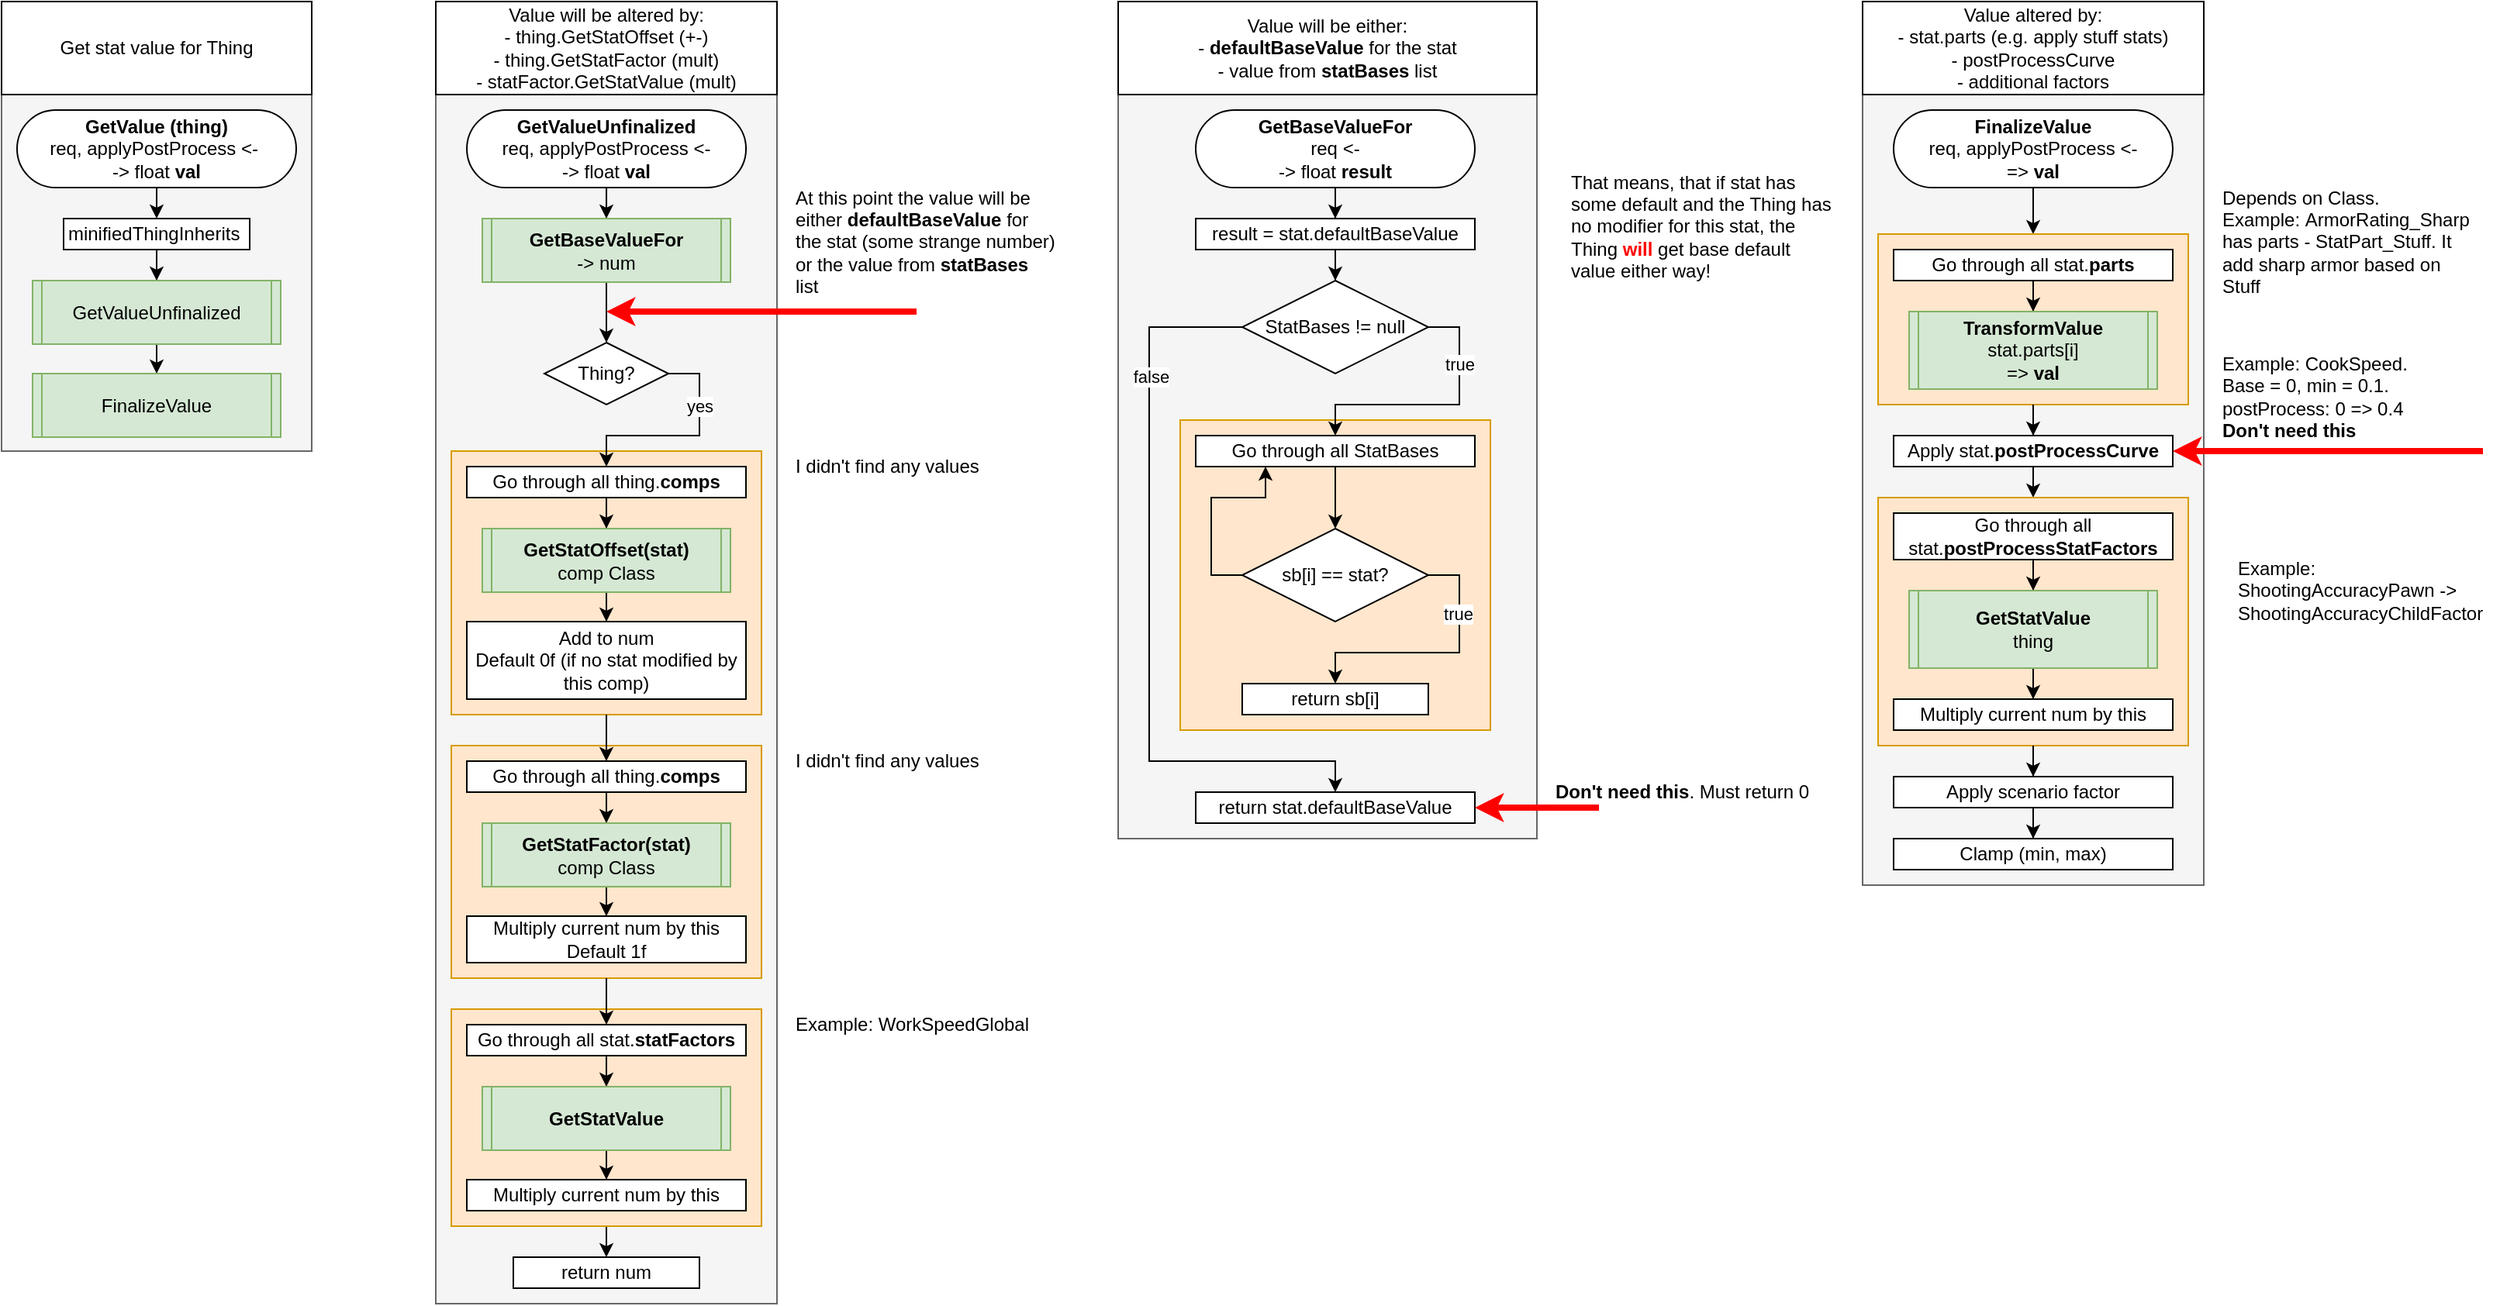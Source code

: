 <mxfile version="28.1.2">
  <diagram name="Page-1" id="2jWJvtUtnzUn5tf0swGt">
    <mxGraphModel dx="2328" dy="904" grid="1" gridSize="10" guides="0" tooltips="1" connect="1" arrows="0" fold="1" page="1" pageScale="1" pageWidth="827" pageHeight="1169" math="0" shadow="0">
      <root>
        <mxCell id="0" />
        <mxCell id="1" parent="0" />
        <mxCell id="P116rEr8mylLWTT-C10X-3" value="At this point the value will be either&amp;nbsp;&lt;span style=&quot;text-align: center;&quot;&gt;&lt;b&gt;defaultBaseValue&amp;nbsp;&lt;/b&gt;&lt;/span&gt;for the stat (some strange number) or the value from &lt;b&gt;statBases &lt;/b&gt;list" style="text;html=1;align=left;verticalAlign=middle;whiteSpace=wrap;rounded=0;" parent="1" vertex="1">
          <mxGeometry x="-250" y="200" width="170" height="69.5" as="geometry" />
        </mxCell>
        <mxCell id="P116rEr8mylLWTT-C10X-13" value="Example:&amp;nbsp;WorkSpeedGlobal" style="text;html=1;align=left;verticalAlign=middle;whiteSpace=wrap;rounded=0;" parent="1" vertex="1">
          <mxGeometry x="-250" y="730" width="170" height="20" as="geometry" />
        </mxCell>
        <mxCell id="P116rEr8mylLWTT-C10X-14" style="edgeStyle=orthogonalEdgeStyle;rounded=0;orthogonalLoop=1;jettySize=auto;html=1;exitX=0.5;exitY=1;exitDx=0;exitDy=0;" parent="1" source="P116rEr8mylLWTT-C10X-13" target="P116rEr8mylLWTT-C10X-13" edge="1">
          <mxGeometry relative="1" as="geometry" />
        </mxCell>
        <mxCell id="P116rEr8mylLWTT-C10X-20" value="I didn&#39;t find any values" style="text;html=1;align=left;verticalAlign=middle;whiteSpace=wrap;rounded=0;" parent="1" vertex="1">
          <mxGeometry x="-250" y="370" width="170" height="20" as="geometry" />
        </mxCell>
        <mxCell id="P116rEr8mylLWTT-C10X-21" value="I didn&#39;t find any values" style="text;html=1;align=left;verticalAlign=middle;whiteSpace=wrap;rounded=0;" parent="1" vertex="1">
          <mxGeometry x="-250" y="560" width="170" height="20" as="geometry" />
        </mxCell>
        <mxCell id="P116rEr8mylLWTT-C10X-25" value="" style="group" parent="1" vertex="1" connectable="0">
          <mxGeometry x="-480" y="80" width="220" height="840" as="geometry" />
        </mxCell>
        <mxCell id="P116rEr8mylLWTT-C10X-15" value="" style="rounded=0;whiteSpace=wrap;html=1;fillColor=#f5f5f5;strokeColor=#666666;fontColor=#333333;" parent="P116rEr8mylLWTT-C10X-25" vertex="1">
          <mxGeometry y="60" width="220" height="780" as="geometry" />
        </mxCell>
        <mxCell id="QFDwEbyCObpRnCEJfkmm-33" style="edgeStyle=orthogonalEdgeStyle;rounded=0;orthogonalLoop=1;jettySize=auto;html=1;exitX=0.5;exitY=0.5;exitDx=0;exitDy=25;exitPerimeter=0;" parent="P116rEr8mylLWTT-C10X-25" source="QFDwEbyCObpRnCEJfkmm-5" target="QFDwEbyCObpRnCEJfkmm-32" edge="1">
          <mxGeometry relative="1" as="geometry" />
        </mxCell>
        <mxCell id="QFDwEbyCObpRnCEJfkmm-5" value="&lt;b&gt;GetValueUnfinalized&lt;/b&gt;&lt;b&gt;&lt;br&gt;&lt;/b&gt;&lt;div&gt;&lt;div style=&quot;&quot;&gt;&lt;span style=&quot;background-color: transparent; color: light-dark(rgb(0, 0, 0), rgb(255, 255, 255));&quot;&gt;req,&amp;nbsp;&lt;/span&gt;&lt;span style=&quot;background-color: transparent; color: light-dark(rgb(0, 0, 0), rgb(255, 255, 255));&quot;&gt;applyPostProcess&amp;nbsp;&lt;/span&gt;&lt;span style=&quot;background-color: transparent; color: light-dark(rgb(0, 0, 0), rgb(255, 255, 255));&quot;&gt;&amp;lt;-&lt;/span&gt;&lt;/div&gt;&lt;div style=&quot;&quot;&gt;&lt;span style=&quot;background-color: transparent; color: light-dark(rgb(0, 0, 0), rgb(255, 255, 255));&quot;&gt;-&amp;gt;&amp;nbsp;&lt;/span&gt;&lt;span style=&quot;background-color: transparent; color: light-dark(rgb(0, 0, 0), rgb(255, 255, 255));&quot;&gt;float&lt;/span&gt;&lt;span style=&quot;background-color: transparent; color: light-dark(rgb(0, 0, 0), rgb(255, 255, 255));&quot;&gt;&amp;nbsp;&lt;/span&gt;&lt;b style=&quot;background-color: transparent; color: light-dark(rgb(0, 0, 0), rgb(255, 255, 255));&quot;&gt;val&lt;/b&gt;&lt;/div&gt;&lt;/div&gt;" style="html=1;dashed=0;whiteSpace=wrap;shape=mxgraph.dfd.start;align=center;" parent="P116rEr8mylLWTT-C10X-25" vertex="1">
          <mxGeometry x="20.03" y="70" width="180" height="50" as="geometry" />
        </mxCell>
        <mxCell id="QFDwEbyCObpRnCEJfkmm-57" style="edgeStyle=orthogonalEdgeStyle;rounded=0;orthogonalLoop=1;jettySize=auto;html=1;exitX=0.5;exitY=1;exitDx=0;exitDy=0;" parent="P116rEr8mylLWTT-C10X-25" source="QFDwEbyCObpRnCEJfkmm-32" target="QFDwEbyCObpRnCEJfkmm-56" edge="1">
          <mxGeometry relative="1" as="geometry" />
        </mxCell>
        <mxCell id="QFDwEbyCObpRnCEJfkmm-32" value="&lt;b&gt;GetBaseValueFor&lt;/b&gt;&lt;div&gt;-&amp;gt; num&lt;/div&gt;" style="shape=process;whiteSpace=wrap;html=1;backgroundOutline=1;fillColor=#d5e8d4;strokeColor=#82b366;size=0.038;" parent="P116rEr8mylLWTT-C10X-25" vertex="1">
          <mxGeometry x="30" y="140" width="160" height="41" as="geometry" />
        </mxCell>
        <mxCell id="QFDwEbyCObpRnCEJfkmm-56" value="Thing?" style="rhombus;whiteSpace=wrap;html=1;" parent="P116rEr8mylLWTT-C10X-25" vertex="1">
          <mxGeometry x="70.03" y="220" width="80" height="40" as="geometry" />
        </mxCell>
        <mxCell id="QFDwEbyCObpRnCEJfkmm-64" value="" style="group" parent="P116rEr8mylLWTT-C10X-25" vertex="1" connectable="0">
          <mxGeometry x="10" y="290" width="200" height="170" as="geometry" />
        </mxCell>
        <mxCell id="QFDwEbyCObpRnCEJfkmm-62" value="" style="rounded=0;whiteSpace=wrap;html=1;fillColor=#ffe6cc;strokeColor=#d79b00;" parent="QFDwEbyCObpRnCEJfkmm-64" vertex="1">
          <mxGeometry width="200" height="170" as="geometry" />
        </mxCell>
        <mxCell id="QFDwEbyCObpRnCEJfkmm-60" style="edgeStyle=orthogonalEdgeStyle;rounded=0;orthogonalLoop=1;jettySize=auto;html=1;exitX=0.5;exitY=1;exitDx=0;exitDy=0;" parent="QFDwEbyCObpRnCEJfkmm-64" source="QFDwEbyCObpRnCEJfkmm-58" target="QFDwEbyCObpRnCEJfkmm-59" edge="1">
          <mxGeometry relative="1" as="geometry" />
        </mxCell>
        <mxCell id="QFDwEbyCObpRnCEJfkmm-58" value="Go through all thing.&lt;b&gt;comps&lt;/b&gt;" style="rounded=0;whiteSpace=wrap;html=1;" parent="QFDwEbyCObpRnCEJfkmm-64" vertex="1">
          <mxGeometry x="10" y="10" width="180" height="20" as="geometry" />
        </mxCell>
        <mxCell id="QFDwEbyCObpRnCEJfkmm-63" style="edgeStyle=orthogonalEdgeStyle;rounded=0;orthogonalLoop=1;jettySize=auto;html=1;exitX=0.5;exitY=1;exitDx=0;exitDy=0;" parent="QFDwEbyCObpRnCEJfkmm-64" source="QFDwEbyCObpRnCEJfkmm-59" target="QFDwEbyCObpRnCEJfkmm-61" edge="1">
          <mxGeometry relative="1" as="geometry" />
        </mxCell>
        <mxCell id="QFDwEbyCObpRnCEJfkmm-59" value="&lt;b&gt;GetStatOffset(stat)&lt;/b&gt;&lt;br&gt;&lt;div&gt;comp Class&lt;/div&gt;" style="shape=process;whiteSpace=wrap;html=1;backgroundOutline=1;fillColor=#d5e8d4;strokeColor=#82b366;size=0.038;" parent="QFDwEbyCObpRnCEJfkmm-64" vertex="1">
          <mxGeometry x="20" y="50" width="160" height="41" as="geometry" />
        </mxCell>
        <mxCell id="QFDwEbyCObpRnCEJfkmm-61" value="Add to num&lt;div&gt;Default 0f (if no stat modified by this comp)&lt;/div&gt;" style="rounded=0;whiteSpace=wrap;html=1;" parent="QFDwEbyCObpRnCEJfkmm-64" vertex="1">
          <mxGeometry x="10" y="110" width="180" height="50" as="geometry" />
        </mxCell>
        <mxCell id="QFDwEbyCObpRnCEJfkmm-72" value="" style="group" parent="P116rEr8mylLWTT-C10X-25" vertex="1" connectable="0">
          <mxGeometry x="10" y="480" width="200" height="150" as="geometry" />
        </mxCell>
        <mxCell id="QFDwEbyCObpRnCEJfkmm-66" value="" style="rounded=0;whiteSpace=wrap;html=1;fillColor=#ffe6cc;strokeColor=#d79b00;" parent="QFDwEbyCObpRnCEJfkmm-72" vertex="1">
          <mxGeometry width="200" height="150" as="geometry" />
        </mxCell>
        <mxCell id="QFDwEbyCObpRnCEJfkmm-67" style="edgeStyle=orthogonalEdgeStyle;rounded=0;orthogonalLoop=1;jettySize=auto;html=1;exitX=0.5;exitY=1;exitDx=0;exitDy=0;" parent="QFDwEbyCObpRnCEJfkmm-72" source="QFDwEbyCObpRnCEJfkmm-68" target="QFDwEbyCObpRnCEJfkmm-70" edge="1">
          <mxGeometry relative="1" as="geometry" />
        </mxCell>
        <mxCell id="QFDwEbyCObpRnCEJfkmm-68" value="Go through all thing.&lt;b&gt;comps&lt;/b&gt;" style="rounded=0;whiteSpace=wrap;html=1;" parent="QFDwEbyCObpRnCEJfkmm-72" vertex="1">
          <mxGeometry x="10" y="10" width="180" height="20" as="geometry" />
        </mxCell>
        <mxCell id="QFDwEbyCObpRnCEJfkmm-69" style="edgeStyle=orthogonalEdgeStyle;rounded=0;orthogonalLoop=1;jettySize=auto;html=1;exitX=0.5;exitY=1;exitDx=0;exitDy=0;" parent="QFDwEbyCObpRnCEJfkmm-72" source="QFDwEbyCObpRnCEJfkmm-70" target="QFDwEbyCObpRnCEJfkmm-71" edge="1">
          <mxGeometry relative="1" as="geometry" />
        </mxCell>
        <mxCell id="QFDwEbyCObpRnCEJfkmm-70" value="&lt;b&gt;GetStatFactor(stat)&lt;/b&gt;&lt;br&gt;&lt;div&gt;comp Class&lt;/div&gt;" style="shape=process;whiteSpace=wrap;html=1;backgroundOutline=1;fillColor=#d5e8d4;strokeColor=#82b366;size=0.038;" parent="QFDwEbyCObpRnCEJfkmm-72" vertex="1">
          <mxGeometry x="20" y="50" width="160" height="41" as="geometry" />
        </mxCell>
        <mxCell id="QFDwEbyCObpRnCEJfkmm-71" value="Multiply current num by this&lt;div&gt;Default 1f&lt;/div&gt;" style="rounded=0;whiteSpace=wrap;html=1;" parent="QFDwEbyCObpRnCEJfkmm-72" vertex="1">
          <mxGeometry x="10" y="110" width="180" height="30" as="geometry" />
        </mxCell>
        <mxCell id="QFDwEbyCObpRnCEJfkmm-73" style="edgeStyle=orthogonalEdgeStyle;rounded=0;orthogonalLoop=1;jettySize=auto;html=1;exitX=0.5;exitY=1;exitDx=0;exitDy=0;" parent="P116rEr8mylLWTT-C10X-25" source="QFDwEbyCObpRnCEJfkmm-62" target="QFDwEbyCObpRnCEJfkmm-68" edge="1">
          <mxGeometry relative="1" as="geometry" />
        </mxCell>
        <mxCell id="QFDwEbyCObpRnCEJfkmm-75" style="edgeStyle=orthogonalEdgeStyle;rounded=0;orthogonalLoop=1;jettySize=auto;html=1;exitX=1;exitY=0.5;exitDx=0;exitDy=0;entryX=0.5;entryY=0;entryDx=0;entryDy=0;" parent="P116rEr8mylLWTT-C10X-25" source="QFDwEbyCObpRnCEJfkmm-56" target="QFDwEbyCObpRnCEJfkmm-58" edge="1">
          <mxGeometry relative="1" as="geometry" />
        </mxCell>
        <mxCell id="QFDwEbyCObpRnCEJfkmm-76" value="yes" style="edgeLabel;html=1;align=center;verticalAlign=middle;resizable=0;points=[];" parent="QFDwEbyCObpRnCEJfkmm-75" vertex="1" connectable="0">
          <mxGeometry x="-0.419" relative="1" as="geometry">
            <mxPoint as="offset" />
          </mxGeometry>
        </mxCell>
        <mxCell id="P116rEr8mylLWTT-C10X-19" value="&lt;div style=&quot;&quot;&gt;&lt;span style=&quot;background-color: transparent; color: light-dark(rgb(0, 0, 0), rgb(255, 255, 255));&quot;&gt;Value will be altered by:&lt;/span&gt;&lt;/div&gt;&lt;div style=&quot;&quot;&gt;&lt;span style=&quot;background-color: transparent; color: light-dark(rgb(0, 0, 0), rgb(255, 255, 255));&quot;&gt;- thing.GetStatOffset (+-)&lt;/span&gt;&lt;/div&gt;&lt;div style=&quot;&quot;&gt;&lt;span style=&quot;background-color: transparent; color: light-dark(rgb(0, 0, 0), rgb(255, 255, 255));&quot;&gt;- thing.GetStatFactor (mult)&lt;/span&gt;&lt;/div&gt;&lt;div style=&quot;&quot;&gt;&lt;span style=&quot;background-color: transparent; color: light-dark(rgb(0, 0, 0), rgb(255, 255, 255));&quot;&gt;- statFactor.GetStatValue (mult)&lt;/span&gt;&lt;/div&gt;" style="rounded=0;whiteSpace=wrap;html=1;align=center;" parent="P116rEr8mylLWTT-C10X-25" vertex="1">
          <mxGeometry width="220" height="60" as="geometry" />
        </mxCell>
        <mxCell id="P116rEr8mylLWTT-C10X-22" value="return num" style="rounded=0;whiteSpace=wrap;html=1;" parent="P116rEr8mylLWTT-C10X-25" vertex="1">
          <mxGeometry x="50" y="810" width="120" height="20" as="geometry" />
        </mxCell>
        <mxCell id="P116rEr8mylLWTT-C10X-23" style="edgeStyle=orthogonalEdgeStyle;rounded=0;orthogonalLoop=1;jettySize=auto;html=1;exitX=0.5;exitY=1;exitDx=0;exitDy=0;" parent="P116rEr8mylLWTT-C10X-25" source="P116rEr8mylLWTT-C10X-10" target="P116rEr8mylLWTT-C10X-22" edge="1">
          <mxGeometry relative="1" as="geometry" />
        </mxCell>
        <mxCell id="P116rEr8mylLWTT-C10X-24" value="" style="group" parent="P116rEr8mylLWTT-C10X-25" vertex="1" connectable="0">
          <mxGeometry x="10" y="650" width="200" height="140" as="geometry" />
        </mxCell>
        <mxCell id="P116rEr8mylLWTT-C10X-5" value="" style="rounded=0;whiteSpace=wrap;html=1;fillColor=#ffe6cc;strokeColor=#d79b00;" parent="P116rEr8mylLWTT-C10X-24" vertex="1">
          <mxGeometry width="200" height="140" as="geometry" />
        </mxCell>
        <mxCell id="P116rEr8mylLWTT-C10X-6" style="edgeStyle=orthogonalEdgeStyle;rounded=0;orthogonalLoop=1;jettySize=auto;html=1;exitX=0.5;exitY=1;exitDx=0;exitDy=0;" parent="P116rEr8mylLWTT-C10X-24" source="P116rEr8mylLWTT-C10X-7" target="P116rEr8mylLWTT-C10X-9" edge="1">
          <mxGeometry relative="1" as="geometry" />
        </mxCell>
        <mxCell id="P116rEr8mylLWTT-C10X-7" value="Go through all stat.&lt;b&gt;statFactors&lt;/b&gt;" style="rounded=0;whiteSpace=wrap;html=1;" parent="P116rEr8mylLWTT-C10X-24" vertex="1">
          <mxGeometry x="10" y="10" width="180" height="20" as="geometry" />
        </mxCell>
        <mxCell id="P116rEr8mylLWTT-C10X-8" style="edgeStyle=orthogonalEdgeStyle;rounded=0;orthogonalLoop=1;jettySize=auto;html=1;exitX=0.5;exitY=1;exitDx=0;exitDy=0;" parent="P116rEr8mylLWTT-C10X-24" source="P116rEr8mylLWTT-C10X-9" target="P116rEr8mylLWTT-C10X-10" edge="1">
          <mxGeometry relative="1" as="geometry" />
        </mxCell>
        <mxCell id="P116rEr8mylLWTT-C10X-9" value="&lt;div&gt;&lt;b&gt;GetStatValue&lt;/b&gt;&lt;/div&gt;" style="shape=process;whiteSpace=wrap;html=1;backgroundOutline=1;fillColor=#d5e8d4;strokeColor=#82b366;size=0.038;" parent="P116rEr8mylLWTT-C10X-24" vertex="1">
          <mxGeometry x="20" y="50" width="160" height="41" as="geometry" />
        </mxCell>
        <mxCell id="P116rEr8mylLWTT-C10X-10" value="Multiply current num by this" style="rounded=0;whiteSpace=wrap;html=1;" parent="P116rEr8mylLWTT-C10X-24" vertex="1">
          <mxGeometry x="10" y="110" width="180" height="20" as="geometry" />
        </mxCell>
        <mxCell id="P116rEr8mylLWTT-C10X-12" style="edgeStyle=orthogonalEdgeStyle;rounded=0;orthogonalLoop=1;jettySize=auto;html=1;exitX=0.5;exitY=1;exitDx=0;exitDy=0;" parent="P116rEr8mylLWTT-C10X-25" source="QFDwEbyCObpRnCEJfkmm-66" target="P116rEr8mylLWTT-C10X-7" edge="1">
          <mxGeometry relative="1" as="geometry" />
        </mxCell>
        <mxCell id="P116rEr8mylLWTT-C10X-1" value="" style="endArrow=classic;html=1;rounded=0;strokeWidth=4;strokeColor=#FF0000;" parent="1" edge="1">
          <mxGeometry width="50" height="50" relative="1" as="geometry">
            <mxPoint x="-170" y="280" as="sourcePoint" />
            <mxPoint x="-370" y="280" as="targetPoint" />
          </mxGeometry>
        </mxCell>
        <mxCell id="8yyY_MvPN3cdHbvVOgDP-3" value="" style="group" vertex="1" connectable="0" parent="1">
          <mxGeometry x="-760" y="80" width="200" height="290" as="geometry" />
        </mxCell>
        <mxCell id="P116rEr8mylLWTT-C10X-85" value="" style="group" parent="8yyY_MvPN3cdHbvVOgDP-3" vertex="1" connectable="0">
          <mxGeometry y="60" width="200" height="230" as="geometry" />
        </mxCell>
        <mxCell id="P116rEr8mylLWTT-C10X-84" value="" style="rounded=0;whiteSpace=wrap;html=1;fillColor=#f5f5f5;strokeColor=#666666;fontColor=#333333;" parent="P116rEr8mylLWTT-C10X-85" vertex="1">
          <mxGeometry width="200" height="230" as="geometry" />
        </mxCell>
        <mxCell id="QFDwEbyCObpRnCEJfkmm-6" style="edgeStyle=orthogonalEdgeStyle;rounded=0;orthogonalLoop=1;jettySize=auto;html=1;exitX=0.5;exitY=0.5;exitDx=0;exitDy=25;exitPerimeter=0;" parent="P116rEr8mylLWTT-C10X-85" source="QFDwEbyCObpRnCEJfkmm-1" edge="1">
          <mxGeometry relative="1" as="geometry">
            <mxPoint x="100" y="80" as="targetPoint" />
          </mxGeometry>
        </mxCell>
        <mxCell id="QFDwEbyCObpRnCEJfkmm-1" value="&lt;b&gt;GetValue (thing)&lt;br&gt;&lt;/b&gt;&lt;div&gt;&lt;span style=&quot;background-color: transparent; color: light-dark(rgb(0, 0, 0), rgb(255, 255, 255));&quot;&gt;req,&amp;nbsp;applyPostProcess&amp;nbsp;&lt;/span&gt;&amp;lt;-&amp;nbsp;&lt;br&gt;&lt;div style=&quot;&quot;&gt;&lt;span style=&quot;background-color: transparent; color: light-dark(rgb(0, 0, 0), rgb(255, 255, 255));&quot;&gt;-&amp;gt; float &lt;b&gt;val&lt;/b&gt;&lt;/span&gt;&lt;/div&gt;&lt;/div&gt;" style="html=1;dashed=0;whiteSpace=wrap;shape=mxgraph.dfd.start;align=center;" parent="P116rEr8mylLWTT-C10X-85" vertex="1">
          <mxGeometry x="10" y="10" width="180" height="50" as="geometry" />
        </mxCell>
        <mxCell id="P116rEr8mylLWTT-C10X-82" style="edgeStyle=orthogonalEdgeStyle;rounded=0;orthogonalLoop=1;jettySize=auto;html=1;exitX=0.5;exitY=1;exitDx=0;exitDy=0;" parent="P116rEr8mylLWTT-C10X-85" source="P116rEr8mylLWTT-C10X-77" target="P116rEr8mylLWTT-C10X-78" edge="1">
          <mxGeometry relative="1" as="geometry" />
        </mxCell>
        <mxCell id="P116rEr8mylLWTT-C10X-77" value="&lt;p data-pm-slice=&quot;1 1 []&quot;&gt;minifiedThingInherits&amp;nbsp;&lt;/p&gt;" style="rounded=0;whiteSpace=wrap;html=1;" parent="P116rEr8mylLWTT-C10X-85" vertex="1">
          <mxGeometry x="40" y="80" width="120" height="20" as="geometry" />
        </mxCell>
        <mxCell id="P116rEr8mylLWTT-C10X-83" style="edgeStyle=orthogonalEdgeStyle;rounded=0;orthogonalLoop=1;jettySize=auto;html=1;exitX=0.5;exitY=1;exitDx=0;exitDy=0;" parent="P116rEr8mylLWTT-C10X-85" source="P116rEr8mylLWTT-C10X-78" target="P116rEr8mylLWTT-C10X-79" edge="1">
          <mxGeometry relative="1" as="geometry" />
        </mxCell>
        <mxCell id="P116rEr8mylLWTT-C10X-78" value="GetValueUnfinalized" style="shape=process;whiteSpace=wrap;html=1;backgroundOutline=1;fillColor=#d5e8d4;strokeColor=#82b366;size=0.038;" parent="P116rEr8mylLWTT-C10X-85" vertex="1">
          <mxGeometry x="20" y="120" width="160" height="41" as="geometry" />
        </mxCell>
        <mxCell id="P116rEr8mylLWTT-C10X-79" value="FinalizeValue" style="shape=process;whiteSpace=wrap;html=1;backgroundOutline=1;fillColor=#d5e8d4;strokeColor=#82b366;size=0.038;" parent="P116rEr8mylLWTT-C10X-85" vertex="1">
          <mxGeometry x="20" y="180" width="160" height="41" as="geometry" />
        </mxCell>
        <mxCell id="8yyY_MvPN3cdHbvVOgDP-2" value="&lt;div style=&quot;&quot;&gt;Get stat value for Thing&lt;/div&gt;" style="rounded=0;whiteSpace=wrap;html=1;align=center;" vertex="1" parent="8yyY_MvPN3cdHbvVOgDP-3">
          <mxGeometry width="200" height="60" as="geometry" />
        </mxCell>
        <mxCell id="8yyY_MvPN3cdHbvVOgDP-6" value="" style="group" vertex="1" connectable="0" parent="1">
          <mxGeometry x="440" y="80" width="410" height="570" as="geometry" />
        </mxCell>
        <mxCell id="P116rEr8mylLWTT-C10X-74" value="Depends on Class.&lt;div&gt;Example:&amp;nbsp;ArmorRating_Sharp has&amp;nbsp;parts -&amp;nbsp;StatPart_Stuff. It add sharp armor based on Stuff&lt;/div&gt;" style="text;html=1;align=left;verticalAlign=middle;whiteSpace=wrap;rounded=0;" parent="8yyY_MvPN3cdHbvVOgDP-6" vertex="1">
          <mxGeometry x="230" y="120" width="170" height="69.5" as="geometry" />
        </mxCell>
        <mxCell id="P116rEr8mylLWTT-C10X-75" value="Example:&amp;nbsp;CookSpeed.&lt;div&gt;Base = 0, min = 0.1.&lt;/div&gt;&lt;div&gt;postProcess: 0 =&amp;gt; 0.4&lt;/div&gt;&lt;div&gt;&lt;b&gt;Don&#39;t need this&lt;/b&gt;&lt;/div&gt;" style="text;html=1;align=left;verticalAlign=middle;whiteSpace=wrap;rounded=0;" parent="8yyY_MvPN3cdHbvVOgDP-6" vertex="1">
          <mxGeometry x="230" y="230" width="170" height="50" as="geometry" />
        </mxCell>
        <mxCell id="P116rEr8mylLWTT-C10X-76" value="Example:&amp;nbsp;&lt;div&gt;ShootingAccuracyPawn -&amp;gt;&lt;/div&gt;&lt;div&gt;&lt;span style=&quot;background-color: transparent; color: light-dark(rgb(0, 0, 0), rgb(255, 255, 255));&quot;&gt;ShootingAccuracyChildFactor&lt;/span&gt;&lt;/div&gt;" style="text;html=1;align=left;verticalAlign=middle;whiteSpace=wrap;rounded=0;" parent="8yyY_MvPN3cdHbvVOgDP-6" vertex="1">
          <mxGeometry x="240" y="360" width="170" height="40" as="geometry" />
        </mxCell>
        <mxCell id="P116rEr8mylLWTT-C10X-81" value="" style="group" parent="8yyY_MvPN3cdHbvVOgDP-6" vertex="1" connectable="0">
          <mxGeometry width="220" height="570" as="geometry" />
        </mxCell>
        <mxCell id="P116rEr8mylLWTT-C10X-73" value="" style="group" parent="P116rEr8mylLWTT-C10X-81" vertex="1" connectable="0">
          <mxGeometry y="60" width="220" height="510" as="geometry" />
        </mxCell>
        <mxCell id="P116rEr8mylLWTT-C10X-72" value="" style="rounded=0;whiteSpace=wrap;html=1;fillColor=#f5f5f5;strokeColor=#666666;fontColor=#333333;" parent="P116rEr8mylLWTT-C10X-73" vertex="1">
          <mxGeometry width="220" height="510" as="geometry" />
        </mxCell>
        <mxCell id="P116rEr8mylLWTT-C10X-35" style="edgeStyle=orthogonalEdgeStyle;rounded=0;orthogonalLoop=1;jettySize=auto;html=1;exitX=0.5;exitY=0.5;exitDx=0;exitDy=25;exitPerimeter=0;entryX=0.5;entryY=0;entryDx=0;entryDy=0;" parent="P116rEr8mylLWTT-C10X-73" source="QFDwEbyCObpRnCEJfkmm-7" target="P116rEr8mylLWTT-C10X-27" edge="1">
          <mxGeometry relative="1" as="geometry" />
        </mxCell>
        <mxCell id="QFDwEbyCObpRnCEJfkmm-7" value="&lt;b&gt;FinalizeValue&lt;/b&gt;&lt;br&gt;&lt;div&gt;&lt;div style=&quot;&quot;&gt;&lt;span style=&quot;background-color: transparent; color: light-dark(rgb(0, 0, 0), rgb(255, 255, 255));&quot;&gt;req,&amp;nbsp;&lt;/span&gt;&lt;span style=&quot;background-color: transparent; color: light-dark(rgb(0, 0, 0), rgb(255, 255, 255));&quot;&gt;applyPostProcess&amp;nbsp;&lt;/span&gt;&lt;span style=&quot;background-color: transparent; color: light-dark(rgb(0, 0, 0), rgb(255, 255, 255));&quot;&gt;&amp;lt;-&lt;/span&gt;&lt;/div&gt;&lt;div style=&quot;&quot;&gt;&lt;span style=&quot;background-color: transparent; color: light-dark(rgb(0, 0, 0), rgb(255, 255, 255));&quot;&gt;=&amp;gt;&amp;nbsp;&lt;b&gt;val&lt;/b&gt;&lt;/span&gt;&lt;/div&gt;&lt;/div&gt;" style="html=1;dashed=0;whiteSpace=wrap;shape=mxgraph.dfd.start;align=center;" parent="P116rEr8mylLWTT-C10X-73" vertex="1">
          <mxGeometry x="20" y="10" width="180" height="50" as="geometry" />
        </mxCell>
        <mxCell id="P116rEr8mylLWTT-C10X-33" value="" style="group" parent="P116rEr8mylLWTT-C10X-73" vertex="1" connectable="0">
          <mxGeometry x="10" y="90" width="200" height="110" as="geometry" />
        </mxCell>
        <mxCell id="P116rEr8mylLWTT-C10X-27" value="" style="rounded=0;whiteSpace=wrap;html=1;fillColor=#ffe6cc;strokeColor=#d79b00;" parent="P116rEr8mylLWTT-C10X-33" vertex="1">
          <mxGeometry width="200" height="110" as="geometry" />
        </mxCell>
        <mxCell id="P116rEr8mylLWTT-C10X-28" style="edgeStyle=orthogonalEdgeStyle;rounded=0;orthogonalLoop=1;jettySize=auto;html=1;exitX=0.5;exitY=1;exitDx=0;exitDy=0;" parent="P116rEr8mylLWTT-C10X-33" source="P116rEr8mylLWTT-C10X-29" target="P116rEr8mylLWTT-C10X-31" edge="1">
          <mxGeometry relative="1" as="geometry" />
        </mxCell>
        <mxCell id="P116rEr8mylLWTT-C10X-29" value="Go through all stat.&lt;b&gt;parts&lt;/b&gt;" style="rounded=0;whiteSpace=wrap;html=1;" parent="P116rEr8mylLWTT-C10X-33" vertex="1">
          <mxGeometry x="10" y="10" width="180" height="20" as="geometry" />
        </mxCell>
        <mxCell id="P116rEr8mylLWTT-C10X-31" value="&lt;div&gt;&lt;b&gt;TransformValue&lt;/b&gt;&lt;/div&gt;&lt;div&gt;stat.parts[i]&lt;/div&gt;&lt;div&gt;=&amp;gt; &lt;b&gt;val&lt;/b&gt;&lt;/div&gt;" style="shape=process;whiteSpace=wrap;html=1;backgroundOutline=1;fillColor=#d5e8d4;strokeColor=#82b366;size=0.038;" parent="P116rEr8mylLWTT-C10X-33" vertex="1">
          <mxGeometry x="20" y="50" width="160" height="50" as="geometry" />
        </mxCell>
        <mxCell id="P116rEr8mylLWTT-C10X-46" style="edgeStyle=orthogonalEdgeStyle;rounded=0;orthogonalLoop=1;jettySize=auto;html=1;exitX=0.5;exitY=1;exitDx=0;exitDy=0;entryX=0.5;entryY=0;entryDx=0;entryDy=0;" parent="P116rEr8mylLWTT-C10X-73" source="P116rEr8mylLWTT-C10X-36" target="P116rEr8mylLWTT-C10X-39" edge="1">
          <mxGeometry relative="1" as="geometry" />
        </mxCell>
        <mxCell id="P116rEr8mylLWTT-C10X-36" value="Apply&amp;nbsp;stat.&lt;b&gt;postProcessCurve&lt;/b&gt;" style="rounded=0;whiteSpace=wrap;html=1;" parent="P116rEr8mylLWTT-C10X-73" vertex="1">
          <mxGeometry x="20" y="220" width="180" height="20" as="geometry" />
        </mxCell>
        <mxCell id="P116rEr8mylLWTT-C10X-37" style="edgeStyle=orthogonalEdgeStyle;rounded=0;orthogonalLoop=1;jettySize=auto;html=1;exitX=0.5;exitY=1;exitDx=0;exitDy=0;" parent="P116rEr8mylLWTT-C10X-73" source="P116rEr8mylLWTT-C10X-27" target="P116rEr8mylLWTT-C10X-36" edge="1">
          <mxGeometry relative="1" as="geometry" />
        </mxCell>
        <mxCell id="P116rEr8mylLWTT-C10X-45" value="" style="group" parent="P116rEr8mylLWTT-C10X-73" vertex="1" connectable="0">
          <mxGeometry x="10" y="260" width="200" height="160" as="geometry" />
        </mxCell>
        <mxCell id="P116rEr8mylLWTT-C10X-39" value="" style="rounded=0;whiteSpace=wrap;html=1;fillColor=#ffe6cc;strokeColor=#d79b00;" parent="P116rEr8mylLWTT-C10X-45" vertex="1">
          <mxGeometry width="200" height="160" as="geometry" />
        </mxCell>
        <mxCell id="P116rEr8mylLWTT-C10X-40" style="edgeStyle=orthogonalEdgeStyle;rounded=0;orthogonalLoop=1;jettySize=auto;html=1;exitX=0.5;exitY=1;exitDx=0;exitDy=0;" parent="P116rEr8mylLWTT-C10X-45" source="P116rEr8mylLWTT-C10X-41" target="P116rEr8mylLWTT-C10X-42" edge="1">
          <mxGeometry relative="1" as="geometry" />
        </mxCell>
        <mxCell id="P116rEr8mylLWTT-C10X-41" value="Go through all&lt;div&gt;stat.&lt;b&gt;postProcessStatFactors&lt;/b&gt;&lt;/div&gt;" style="rounded=0;whiteSpace=wrap;html=1;" parent="P116rEr8mylLWTT-C10X-45" vertex="1">
          <mxGeometry x="10" y="10" width="180" height="30" as="geometry" />
        </mxCell>
        <mxCell id="P116rEr8mylLWTT-C10X-44" style="edgeStyle=orthogonalEdgeStyle;rounded=0;orthogonalLoop=1;jettySize=auto;html=1;exitX=0.5;exitY=1;exitDx=0;exitDy=0;" parent="P116rEr8mylLWTT-C10X-45" source="P116rEr8mylLWTT-C10X-42" target="P116rEr8mylLWTT-C10X-43" edge="1">
          <mxGeometry relative="1" as="geometry" />
        </mxCell>
        <mxCell id="P116rEr8mylLWTT-C10X-42" value="&lt;div&gt;&lt;span style=&quot;background-color: transparent;&quot;&gt;&lt;b&gt;GetStatValue&lt;/b&gt;&lt;/span&gt;&lt;/div&gt;&lt;div&gt;thing&lt;/div&gt;" style="shape=process;whiteSpace=wrap;html=1;backgroundOutline=1;fillColor=#d5e8d4;strokeColor=#82b366;size=0.038;" parent="P116rEr8mylLWTT-C10X-45" vertex="1">
          <mxGeometry x="20" y="60" width="160" height="50" as="geometry" />
        </mxCell>
        <mxCell id="P116rEr8mylLWTT-C10X-43" value="Multiply current num by this" style="rounded=0;whiteSpace=wrap;html=1;" parent="P116rEr8mylLWTT-C10X-45" vertex="1">
          <mxGeometry x="10" y="130" width="180" height="20" as="geometry" />
        </mxCell>
        <mxCell id="P116rEr8mylLWTT-C10X-50" style="edgeStyle=orthogonalEdgeStyle;rounded=0;orthogonalLoop=1;jettySize=auto;html=1;exitX=0.5;exitY=1;exitDx=0;exitDy=0;" parent="P116rEr8mylLWTT-C10X-73" source="P116rEr8mylLWTT-C10X-47" target="P116rEr8mylLWTT-C10X-49" edge="1">
          <mxGeometry relative="1" as="geometry" />
        </mxCell>
        <mxCell id="P116rEr8mylLWTT-C10X-47" value="Apply scenario factor" style="rounded=0;whiteSpace=wrap;html=1;" parent="P116rEr8mylLWTT-C10X-73" vertex="1">
          <mxGeometry x="20" y="440" width="180" height="20" as="geometry" />
        </mxCell>
        <mxCell id="P116rEr8mylLWTT-C10X-48" style="edgeStyle=orthogonalEdgeStyle;rounded=0;orthogonalLoop=1;jettySize=auto;html=1;exitX=0.5;exitY=1;exitDx=0;exitDy=0;" parent="P116rEr8mylLWTT-C10X-73" source="P116rEr8mylLWTT-C10X-39" target="P116rEr8mylLWTT-C10X-47" edge="1">
          <mxGeometry relative="1" as="geometry" />
        </mxCell>
        <mxCell id="P116rEr8mylLWTT-C10X-49" value="Clamp (min, max)" style="rounded=0;whiteSpace=wrap;html=1;" parent="P116rEr8mylLWTT-C10X-73" vertex="1">
          <mxGeometry x="20" y="480" width="180" height="20" as="geometry" />
        </mxCell>
        <mxCell id="P116rEr8mylLWTT-C10X-80" value="&lt;div style=&quot;&quot;&gt;Value altered by:&lt;/div&gt;&lt;div style=&quot;&quot;&gt;- stat.parts (e.g. apply stuff stats)&lt;/div&gt;&lt;div style=&quot;&quot;&gt;- postProcessCurve&lt;/div&gt;&lt;div style=&quot;&quot;&gt;- additional factors&lt;/div&gt;" style="rounded=0;whiteSpace=wrap;html=1;align=center;" parent="P116rEr8mylLWTT-C10X-81" vertex="1">
          <mxGeometry width="220" height="60" as="geometry" />
        </mxCell>
        <mxCell id="8yyY_MvPN3cdHbvVOgDP-9" value="" style="endArrow=classic;html=1;rounded=0;strokeWidth=4;strokeColor=#FF0000;" edge="1" parent="8yyY_MvPN3cdHbvVOgDP-6">
          <mxGeometry width="50" height="50" relative="1" as="geometry">
            <mxPoint x="400" y="290" as="sourcePoint" />
            <mxPoint x="200" y="290" as="targetPoint" />
          </mxGeometry>
        </mxCell>
        <mxCell id="8yyY_MvPN3cdHbvVOgDP-8" value="" style="group" vertex="1" connectable="0" parent="1">
          <mxGeometry x="-40" y="80" width="460" height="540" as="geometry" />
        </mxCell>
        <mxCell id="P116rEr8mylLWTT-C10X-18" value="" style="group" parent="8yyY_MvPN3cdHbvVOgDP-8" vertex="1" connectable="0">
          <mxGeometry width="270" height="540" as="geometry" />
        </mxCell>
        <mxCell id="QFDwEbyCObpRnCEJfkmm-35" value="" style="group" parent="P116rEr8mylLWTT-C10X-18" vertex="1" connectable="0">
          <mxGeometry y="60" width="270" height="480" as="geometry" />
        </mxCell>
        <mxCell id="QFDwEbyCObpRnCEJfkmm-28" value="" style="rounded=0;whiteSpace=wrap;html=1;fillColor=#f5f5f5;strokeColor=#666666;fontColor=#333333;" parent="QFDwEbyCObpRnCEJfkmm-35" vertex="1">
          <mxGeometry width="270" height="480" as="geometry" />
        </mxCell>
        <mxCell id="QFDwEbyCObpRnCEJfkmm-27" value="" style="rounded=0;whiteSpace=wrap;html=1;fillColor=#ffe6cc;strokeColor=#d79b00;" parent="QFDwEbyCObpRnCEJfkmm-35" vertex="1">
          <mxGeometry x="40" y="210" width="200" height="200" as="geometry" />
        </mxCell>
        <mxCell id="QFDwEbyCObpRnCEJfkmm-12" style="edgeStyle=orthogonalEdgeStyle;rounded=0;orthogonalLoop=1;jettySize=auto;html=1;exitX=0.5;exitY=0.5;exitDx=0;exitDy=25;exitPerimeter=0;" parent="QFDwEbyCObpRnCEJfkmm-35" source="QFDwEbyCObpRnCEJfkmm-9" target="QFDwEbyCObpRnCEJfkmm-11" edge="1">
          <mxGeometry relative="1" as="geometry" />
        </mxCell>
        <mxCell id="QFDwEbyCObpRnCEJfkmm-9" value="&lt;b&gt;GetBaseValueFor&lt;/b&gt;&lt;br&gt;&lt;div&gt;&lt;div style=&quot;&quot;&gt;&lt;span style=&quot;background-color: transparent; color: light-dark(rgb(0, 0, 0), rgb(255, 255, 255));&quot;&gt;req&amp;nbsp;&lt;/span&gt;&lt;span style=&quot;background-color: transparent; color: light-dark(rgb(0, 0, 0), rgb(255, 255, 255));&quot;&gt;&amp;lt;-&lt;/span&gt;&lt;/div&gt;&lt;div style=&quot;&quot;&gt;&lt;span style=&quot;background-color: transparent; color: light-dark(rgb(0, 0, 0), rgb(255, 255, 255));&quot;&gt;-&amp;gt;&amp;nbsp;&lt;/span&gt;&lt;span style=&quot;background-color: transparent; color: light-dark(rgb(0, 0, 0), rgb(255, 255, 255));&quot;&gt;float&lt;/span&gt;&lt;span style=&quot;background-color: transparent; color: light-dark(rgb(0, 0, 0), rgb(255, 255, 255));&quot;&gt;&amp;nbsp;&lt;/span&gt;&lt;b style=&quot;background-color: transparent; color: light-dark(rgb(0, 0, 0), rgb(255, 255, 255));&quot;&gt;result&lt;/b&gt;&lt;/div&gt;&lt;/div&gt;" style="html=1;dashed=0;whiteSpace=wrap;shape=mxgraph.dfd.start;align=center;" parent="QFDwEbyCObpRnCEJfkmm-35" vertex="1">
          <mxGeometry x="50" y="10" width="180" height="50" as="geometry" />
        </mxCell>
        <mxCell id="QFDwEbyCObpRnCEJfkmm-14" style="edgeStyle=orthogonalEdgeStyle;rounded=0;orthogonalLoop=1;jettySize=auto;html=1;exitX=0.5;exitY=1;exitDx=0;exitDy=0;" parent="QFDwEbyCObpRnCEJfkmm-35" source="QFDwEbyCObpRnCEJfkmm-11" target="QFDwEbyCObpRnCEJfkmm-13" edge="1">
          <mxGeometry relative="1" as="geometry" />
        </mxCell>
        <mxCell id="QFDwEbyCObpRnCEJfkmm-11" value="&lt;div&gt;&lt;span style=&quot;background-color: transparent; color: light-dark(rgb(0, 0, 0), rgb(255, 255, 255));&quot;&gt;result = stat.defaultBaseValue&lt;/span&gt;&lt;/div&gt;" style="rounded=0;whiteSpace=wrap;html=1;" parent="QFDwEbyCObpRnCEJfkmm-35" vertex="1">
          <mxGeometry x="50" y="80" width="180" height="20" as="geometry" />
        </mxCell>
        <mxCell id="QFDwEbyCObpRnCEJfkmm-16" style="edgeStyle=orthogonalEdgeStyle;rounded=0;orthogonalLoop=1;jettySize=auto;html=1;exitX=1;exitY=0.5;exitDx=0;exitDy=0;" parent="QFDwEbyCObpRnCEJfkmm-35" source="QFDwEbyCObpRnCEJfkmm-13" target="QFDwEbyCObpRnCEJfkmm-15" edge="1">
          <mxGeometry relative="1" as="geometry" />
        </mxCell>
        <mxCell id="QFDwEbyCObpRnCEJfkmm-17" value="true" style="edgeLabel;html=1;align=center;verticalAlign=middle;resizable=0;points=[];" parent="QFDwEbyCObpRnCEJfkmm-16" vertex="1" connectable="0">
          <mxGeometry x="-0.488" relative="1" as="geometry">
            <mxPoint as="offset" />
          </mxGeometry>
        </mxCell>
        <mxCell id="QFDwEbyCObpRnCEJfkmm-26" style="edgeStyle=orthogonalEdgeStyle;rounded=0;orthogonalLoop=1;jettySize=auto;html=1;exitX=0;exitY=0.5;exitDx=0;exitDy=0;" parent="QFDwEbyCObpRnCEJfkmm-35" source="QFDwEbyCObpRnCEJfkmm-13" target="QFDwEbyCObpRnCEJfkmm-25" edge="1">
          <mxGeometry relative="1" as="geometry">
            <Array as="points">
              <mxPoint x="20" y="150" />
              <mxPoint x="20" y="430" />
              <mxPoint x="140" y="430" />
            </Array>
          </mxGeometry>
        </mxCell>
        <mxCell id="QFDwEbyCObpRnCEJfkmm-29" value="false" style="edgeLabel;html=1;align=center;verticalAlign=middle;resizable=0;points=[];" parent="QFDwEbyCObpRnCEJfkmm-26" vertex="1" connectable="0">
          <mxGeometry x="-0.617" y="1" relative="1" as="geometry">
            <mxPoint as="offset" />
          </mxGeometry>
        </mxCell>
        <mxCell id="QFDwEbyCObpRnCEJfkmm-13" value="StatBases != null" style="rhombus;whiteSpace=wrap;html=1;" parent="QFDwEbyCObpRnCEJfkmm-35" vertex="1">
          <mxGeometry x="80" y="120" width="120" height="60" as="geometry" />
        </mxCell>
        <mxCell id="QFDwEbyCObpRnCEJfkmm-22" style="edgeStyle=orthogonalEdgeStyle;rounded=0;orthogonalLoop=1;jettySize=auto;html=1;exitX=0.5;exitY=1;exitDx=0;exitDy=0;" parent="QFDwEbyCObpRnCEJfkmm-35" source="QFDwEbyCObpRnCEJfkmm-15" target="QFDwEbyCObpRnCEJfkmm-18" edge="1">
          <mxGeometry relative="1" as="geometry" />
        </mxCell>
        <mxCell id="QFDwEbyCObpRnCEJfkmm-15" value="Go through all StatBases" style="rounded=0;whiteSpace=wrap;html=1;" parent="QFDwEbyCObpRnCEJfkmm-35" vertex="1">
          <mxGeometry x="50" y="220" width="180" height="20" as="geometry" />
        </mxCell>
        <mxCell id="QFDwEbyCObpRnCEJfkmm-20" style="edgeStyle=orthogonalEdgeStyle;rounded=0;orthogonalLoop=1;jettySize=auto;html=1;exitX=1;exitY=0.5;exitDx=0;exitDy=0;" parent="QFDwEbyCObpRnCEJfkmm-35" source="QFDwEbyCObpRnCEJfkmm-18" target="QFDwEbyCObpRnCEJfkmm-19" edge="1">
          <mxGeometry relative="1" as="geometry" />
        </mxCell>
        <mxCell id="QFDwEbyCObpRnCEJfkmm-21" value="true" style="edgeLabel;html=1;align=center;verticalAlign=middle;resizable=0;points=[];" parent="QFDwEbyCObpRnCEJfkmm-20" vertex="1" connectable="0">
          <mxGeometry x="-0.471" y="-1" relative="1" as="geometry">
            <mxPoint as="offset" />
          </mxGeometry>
        </mxCell>
        <mxCell id="QFDwEbyCObpRnCEJfkmm-34" style="edgeStyle=orthogonalEdgeStyle;rounded=0;orthogonalLoop=1;jettySize=auto;html=1;exitX=0;exitY=0.5;exitDx=0;exitDy=0;entryX=0.25;entryY=1;entryDx=0;entryDy=0;" parent="QFDwEbyCObpRnCEJfkmm-35" source="QFDwEbyCObpRnCEJfkmm-18" target="QFDwEbyCObpRnCEJfkmm-15" edge="1">
          <mxGeometry relative="1" as="geometry" />
        </mxCell>
        <mxCell id="QFDwEbyCObpRnCEJfkmm-18" value="sb[i] == stat?" style="rhombus;whiteSpace=wrap;html=1;" parent="QFDwEbyCObpRnCEJfkmm-35" vertex="1">
          <mxGeometry x="79.97" y="280" width="120" height="60" as="geometry" />
        </mxCell>
        <mxCell id="QFDwEbyCObpRnCEJfkmm-19" value="return sb[i]" style="rounded=0;whiteSpace=wrap;html=1;" parent="QFDwEbyCObpRnCEJfkmm-35" vertex="1">
          <mxGeometry x="79.97" y="380" width="120" height="20" as="geometry" />
        </mxCell>
        <mxCell id="QFDwEbyCObpRnCEJfkmm-25" value="return stat.defaultBaseValue" style="rounded=0;whiteSpace=wrap;html=1;" parent="QFDwEbyCObpRnCEJfkmm-35" vertex="1">
          <mxGeometry x="50" y="450" width="180" height="20" as="geometry" />
        </mxCell>
        <mxCell id="P116rEr8mylLWTT-C10X-17" value="&lt;span style=&quot;text-align: left;&quot;&gt;Value will be either:&lt;/span&gt;&lt;div&gt;- &lt;b&gt;defaultBaseValue&amp;nbsp;&lt;/b&gt;&lt;span style=&quot;text-align: left;&quot;&gt;for the stat&lt;/span&gt;&lt;/div&gt;&lt;div&gt;&lt;span style=&quot;text-align: left;&quot;&gt;- value from&amp;nbsp;&lt;/span&gt;&lt;b style=&quot;text-align: left;&quot;&gt;statBases&amp;nbsp;&lt;/b&gt;&lt;span style=&quot;text-align: left;&quot;&gt;list&lt;/span&gt;&lt;/div&gt;" style="rounded=0;whiteSpace=wrap;html=1;" parent="P116rEr8mylLWTT-C10X-18" vertex="1">
          <mxGeometry width="270" height="60" as="geometry" />
        </mxCell>
        <mxCell id="8yyY_MvPN3cdHbvVOgDP-7" value="That means, that if stat has some default and the Thing has no modifier for this stat, the Thing &lt;b&gt;&lt;font style=&quot;color: rgb(255, 0, 0);&quot;&gt;will&lt;/font&gt;&lt;/b&gt; get base default value either way!" style="text;html=1;align=left;verticalAlign=middle;whiteSpace=wrap;rounded=0;" vertex="1" parent="8yyY_MvPN3cdHbvVOgDP-8">
          <mxGeometry x="290" y="110" width="170" height="69.5" as="geometry" />
        </mxCell>
        <mxCell id="8yyY_MvPN3cdHbvVOgDP-10" value="" style="endArrow=classic;html=1;rounded=0;strokeWidth=4;strokeColor=#FF0000;" edge="1" parent="8yyY_MvPN3cdHbvVOgDP-8">
          <mxGeometry width="50" height="50" relative="1" as="geometry">
            <mxPoint x="310" y="520" as="sourcePoint" />
            <mxPoint x="230" y="520" as="targetPoint" />
          </mxGeometry>
        </mxCell>
        <mxCell id="8yyY_MvPN3cdHbvVOgDP-11" value="&lt;b&gt;Don&#39;t need this&lt;/b&gt;. Must return 0" style="text;html=1;align=left;verticalAlign=middle;whiteSpace=wrap;rounded=0;" vertex="1" parent="8yyY_MvPN3cdHbvVOgDP-8">
          <mxGeometry x="280" y="500" width="170" height="20" as="geometry" />
        </mxCell>
      </root>
    </mxGraphModel>
  </diagram>
</mxfile>
